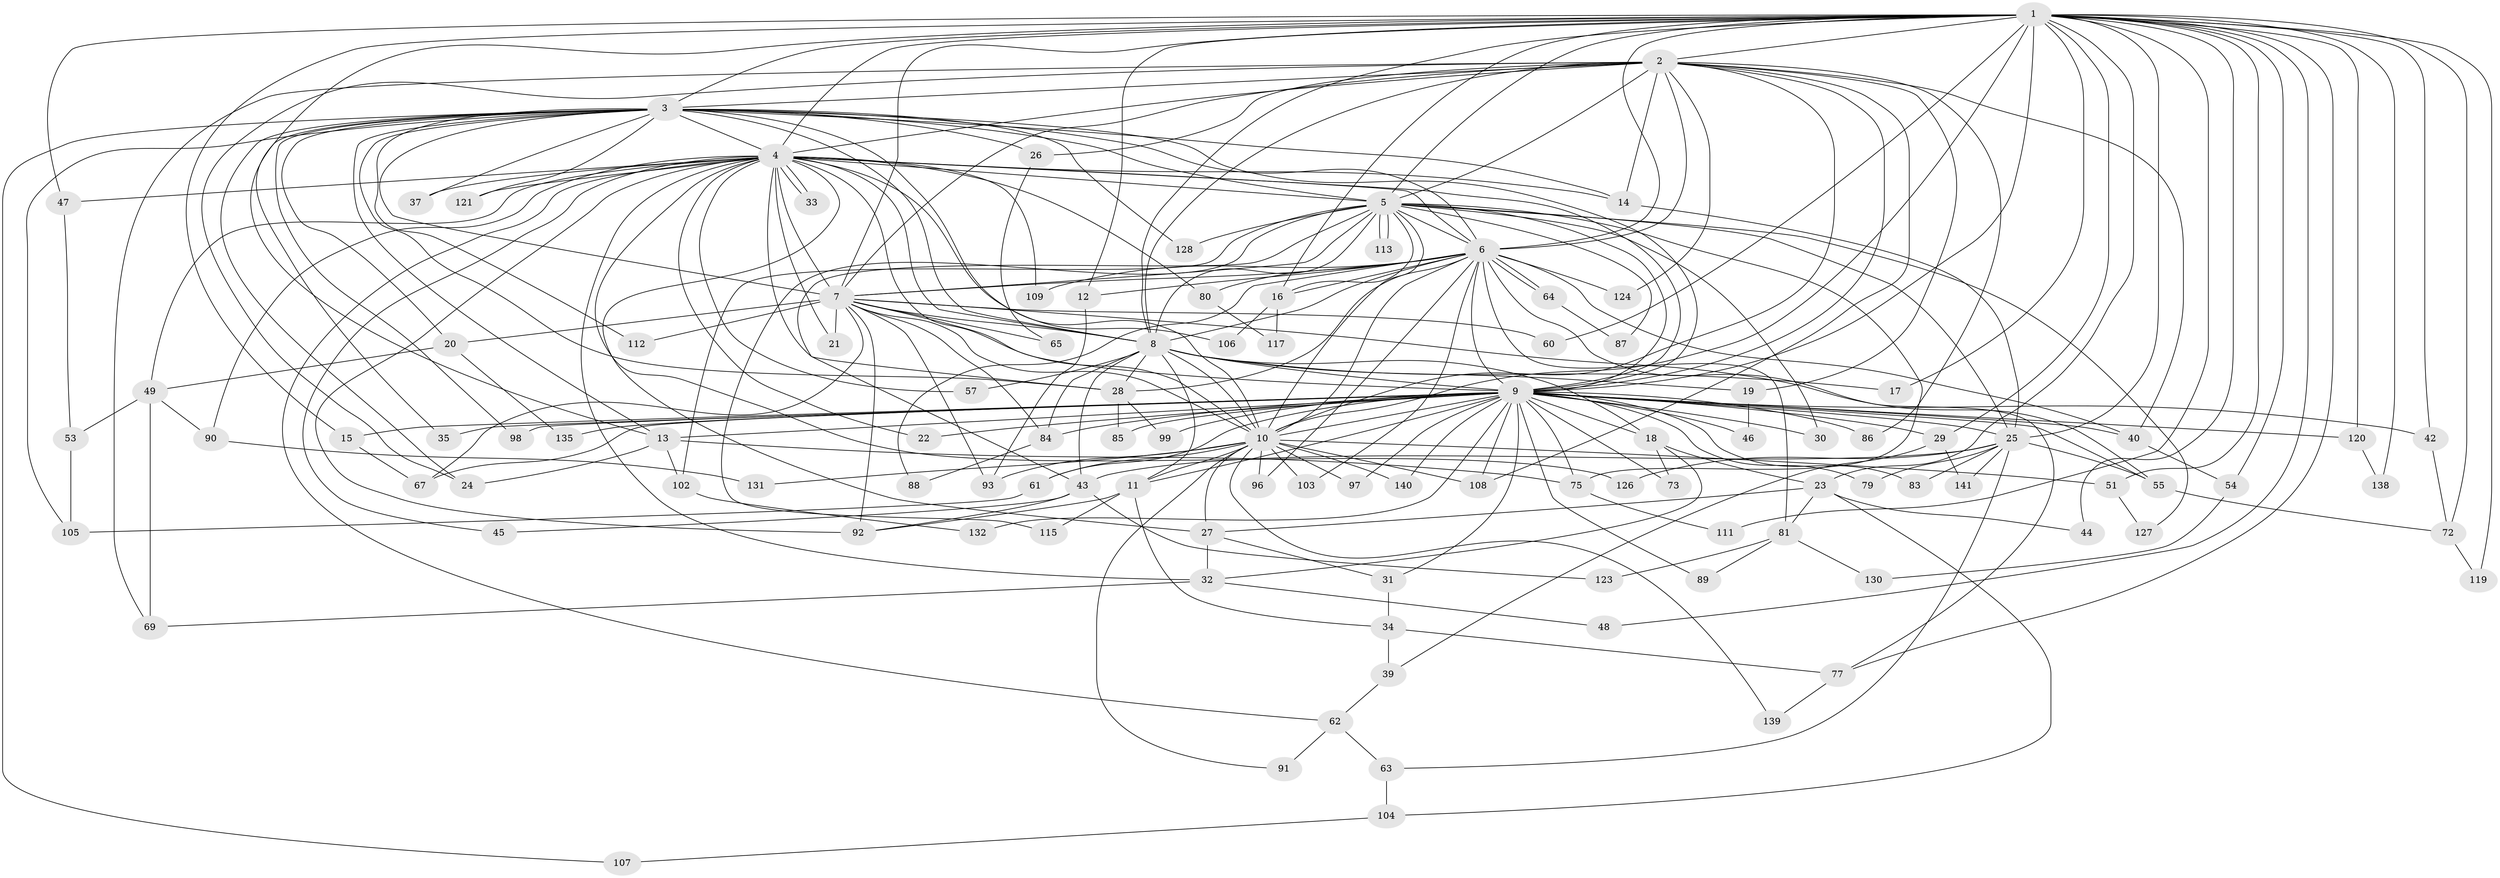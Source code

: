 // Generated by graph-tools (version 1.1) at 2025/51/02/27/25 19:51:42]
// undirected, 110 vertices, 270 edges
graph export_dot {
graph [start="1"]
  node [color=gray90,style=filled];
  1 [super="+52"];
  2 [super="+95"];
  3 [super="+114"];
  4 [super="+74"];
  5 [super="+68"];
  6 [super="+58"];
  7 [super="+36"];
  8 [super="+71"];
  9 [super="+136"];
  10 [super="+41"];
  11 [super="+94"];
  12;
  13 [super="+101"];
  14 [super="+59"];
  15;
  16 [super="+100"];
  17;
  18;
  19;
  20;
  21;
  22;
  23 [super="+50"];
  24 [super="+134"];
  25 [super="+70"];
  26;
  27;
  28 [super="+56"];
  29;
  30;
  31;
  32 [super="+38"];
  33;
  34 [super="+82"];
  35;
  37;
  39;
  40 [super="+66"];
  42;
  43 [super="+116"];
  44;
  45;
  46;
  47;
  48;
  49 [super="+133"];
  51;
  53;
  54;
  55 [super="+125"];
  57;
  60;
  61;
  62;
  63;
  64;
  65;
  67 [super="+78"];
  69;
  72 [super="+76"];
  73;
  75;
  77;
  79;
  80;
  81;
  83;
  84 [super="+129"];
  85;
  86;
  87;
  88;
  89;
  90;
  91;
  92 [super="+118"];
  93 [super="+137"];
  96;
  97;
  98;
  99;
  102;
  103;
  104;
  105 [super="+122"];
  106;
  107;
  108 [super="+110"];
  109;
  111;
  112;
  113;
  115;
  117;
  119;
  120;
  121;
  123;
  124;
  126;
  127;
  128;
  130;
  131;
  132;
  135;
  138;
  139;
  140;
  141;
  1 -- 2;
  1 -- 3 [weight=2];
  1 -- 4;
  1 -- 5;
  1 -- 6;
  1 -- 7 [weight=2];
  1 -- 8;
  1 -- 9;
  1 -- 10;
  1 -- 12;
  1 -- 13;
  1 -- 15;
  1 -- 17;
  1 -- 23;
  1 -- 25;
  1 -- 29;
  1 -- 42;
  1 -- 44;
  1 -- 47;
  1 -- 48;
  1 -- 51;
  1 -- 54;
  1 -- 60;
  1 -- 77;
  1 -- 111;
  1 -- 119;
  1 -- 120;
  1 -- 138;
  1 -- 16;
  1 -- 72;
  2 -- 3;
  2 -- 4;
  2 -- 5;
  2 -- 6;
  2 -- 7;
  2 -- 8;
  2 -- 9;
  2 -- 10;
  2 -- 19;
  2 -- 26;
  2 -- 40;
  2 -- 69;
  2 -- 86;
  2 -- 108;
  2 -- 124;
  2 -- 14;
  2 -- 24;
  3 -- 4;
  3 -- 5;
  3 -- 6;
  3 -- 7;
  3 -- 8;
  3 -- 9;
  3 -- 10;
  3 -- 13;
  3 -- 14;
  3 -- 20;
  3 -- 24;
  3 -- 26;
  3 -- 35;
  3 -- 37;
  3 -- 98;
  3 -- 105;
  3 -- 107;
  3 -- 112;
  3 -- 121;
  3 -- 128;
  3 -- 28;
  4 -- 5;
  4 -- 6;
  4 -- 7;
  4 -- 8;
  4 -- 9;
  4 -- 10;
  4 -- 14;
  4 -- 21;
  4 -- 22;
  4 -- 27 [weight=2];
  4 -- 32;
  4 -- 33;
  4 -- 33;
  4 -- 37;
  4 -- 45;
  4 -- 47;
  4 -- 49;
  4 -- 57;
  4 -- 62;
  4 -- 80;
  4 -- 90;
  4 -- 92;
  4 -- 109;
  4 -- 121;
  4 -- 126;
  4 -- 28;
  4 -- 106;
  5 -- 6 [weight=2];
  5 -- 7;
  5 -- 8;
  5 -- 9;
  5 -- 10;
  5 -- 16;
  5 -- 30;
  5 -- 43;
  5 -- 75;
  5 -- 87;
  5 -- 102;
  5 -- 113;
  5 -- 113;
  5 -- 115;
  5 -- 127;
  5 -- 128;
  5 -- 25;
  6 -- 7;
  6 -- 8 [weight=2];
  6 -- 9;
  6 -- 10;
  6 -- 12;
  6 -- 16;
  6 -- 28;
  6 -- 40;
  6 -- 64;
  6 -- 64;
  6 -- 77;
  6 -- 80;
  6 -- 81;
  6 -- 88;
  6 -- 96;
  6 -- 103;
  6 -- 109;
  6 -- 124;
  7 -- 8;
  7 -- 9;
  7 -- 10;
  7 -- 20;
  7 -- 21;
  7 -- 65;
  7 -- 67;
  7 -- 92;
  7 -- 93;
  7 -- 112;
  7 -- 84;
  7 -- 60;
  7 -- 55;
  8 -- 9;
  8 -- 10;
  8 -- 11;
  8 -- 17;
  8 -- 18;
  8 -- 19;
  8 -- 28;
  8 -- 57;
  8 -- 84;
  8 -- 43;
  9 -- 10;
  9 -- 11;
  9 -- 15;
  9 -- 18;
  9 -- 22;
  9 -- 25;
  9 -- 29;
  9 -- 30;
  9 -- 31;
  9 -- 35;
  9 -- 42;
  9 -- 46;
  9 -- 61;
  9 -- 73;
  9 -- 79;
  9 -- 83;
  9 -- 84;
  9 -- 85;
  9 -- 86;
  9 -- 89;
  9 -- 97;
  9 -- 98;
  9 -- 99;
  9 -- 120;
  9 -- 132;
  9 -- 135;
  9 -- 140;
  9 -- 13;
  9 -- 75;
  9 -- 55;
  9 -- 40;
  9 -- 108;
  9 -- 67;
  10 -- 27;
  10 -- 51;
  10 -- 61;
  10 -- 91;
  10 -- 96;
  10 -- 97;
  10 -- 103;
  10 -- 108;
  10 -- 131;
  10 -- 139;
  10 -- 11;
  10 -- 140;
  10 -- 93;
  11 -- 34;
  11 -- 115;
  11 -- 92;
  12 -- 93;
  13 -- 24;
  13 -- 75;
  13 -- 102;
  14 -- 25;
  15 -- 67;
  16 -- 117;
  16 -- 106;
  18 -- 23;
  18 -- 73;
  18 -- 32;
  19 -- 46;
  20 -- 49;
  20 -- 135;
  23 -- 44;
  23 -- 104;
  23 -- 81;
  23 -- 27;
  25 -- 43;
  25 -- 55 [weight=2];
  25 -- 63;
  25 -- 79;
  25 -- 83;
  25 -- 126;
  25 -- 141;
  26 -- 65;
  27 -- 31;
  27 -- 32;
  28 -- 85;
  28 -- 99;
  29 -- 39;
  29 -- 141;
  31 -- 34;
  32 -- 48;
  32 -- 69;
  34 -- 39;
  34 -- 77;
  39 -- 62;
  40 -- 54;
  42 -- 72;
  43 -- 45;
  43 -- 123;
  43 -- 92;
  47 -- 53;
  49 -- 53;
  49 -- 90;
  49 -- 69;
  51 -- 127;
  53 -- 105;
  54 -- 130;
  55 -- 72;
  61 -- 105;
  62 -- 63;
  62 -- 91;
  63 -- 104;
  64 -- 87;
  72 -- 119;
  75 -- 111;
  77 -- 139;
  80 -- 117;
  81 -- 89;
  81 -- 123;
  81 -- 130;
  84 -- 88;
  90 -- 131;
  102 -- 132;
  104 -- 107;
  120 -- 138;
}
